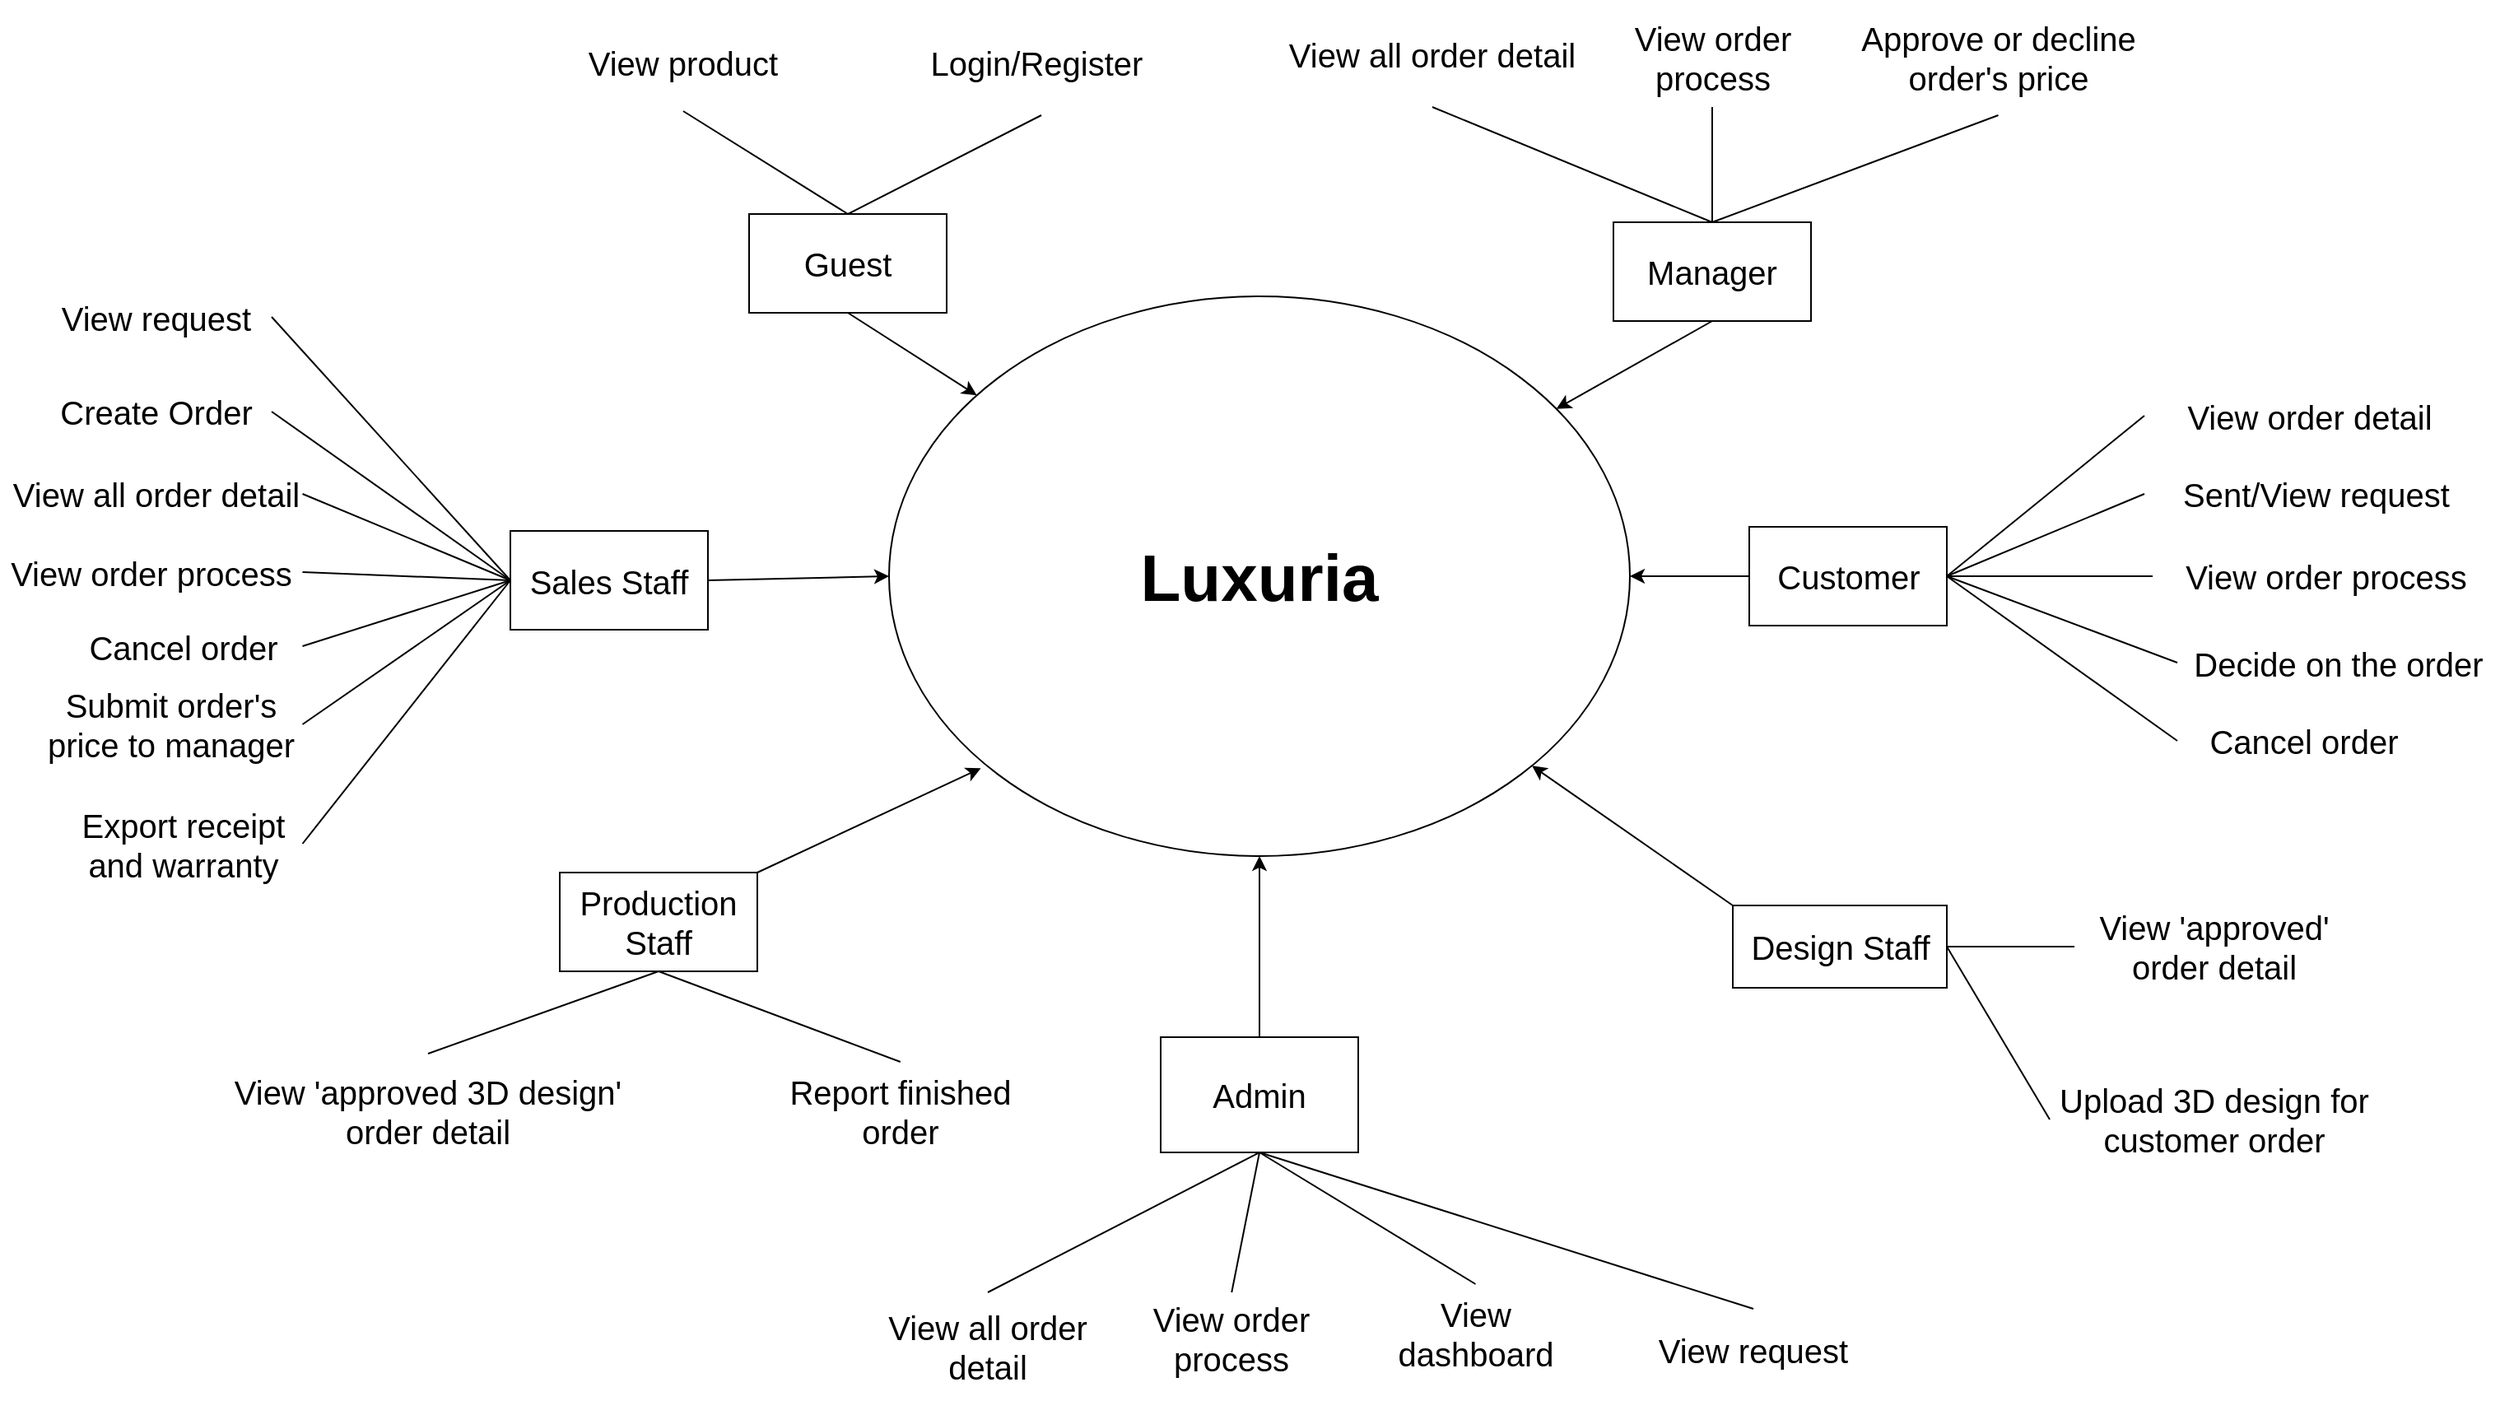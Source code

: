 <mxfile version="24.4.10" type="device">
  <diagram name="Page-1" id="oBiilxU2Ibz0apzXLQCy">
    <mxGraphModel dx="2018" dy="705" grid="1" gridSize="10" guides="1" tooltips="1" connect="1" arrows="1" fold="1" page="1" pageScale="1" pageWidth="850" pageHeight="1100" math="0" shadow="0">
      <root>
        <mxCell id="0" />
        <mxCell id="1" parent="0" />
        <mxCell id="R0yaAyQkIgQiRJLiBUpS-1" value="&lt;b&gt;&lt;font style=&quot;font-size: 40px;&quot;&gt;Luxuria&lt;/font&gt;&lt;/b&gt;" style="ellipse;whiteSpace=wrap;html=1;" parent="1" vertex="1">
          <mxGeometry x="-50" y="290" width="450" height="340" as="geometry" />
        </mxCell>
        <mxCell id="R0yaAyQkIgQiRJLiBUpS-4" value="&lt;font style=&quot;font-size: 20px;&quot;&gt;Guest&lt;/font&gt;" style="rounded=0;whiteSpace=wrap;html=1;" parent="1" vertex="1">
          <mxGeometry x="-135" y="240" width="120" height="60" as="geometry" />
        </mxCell>
        <mxCell id="R0yaAyQkIgQiRJLiBUpS-6" value="&lt;font style=&quot;font-size: 20px;&quot;&gt;View product&lt;/font&gt;" style="text;html=1;align=center;verticalAlign=middle;whiteSpace=wrap;rounded=0;" parent="1" vertex="1">
          <mxGeometry x="-250" y="117.5" width="150" height="60" as="geometry" />
        </mxCell>
        <mxCell id="R0yaAyQkIgQiRJLiBUpS-10" value="&lt;font style=&quot;font-size: 20px;&quot;&gt;Login/Register&amp;nbsp;&lt;/font&gt;" style="text;html=1;align=center;verticalAlign=middle;whiteSpace=wrap;rounded=0;" parent="1" vertex="1">
          <mxGeometry x="-30" y="115" width="145" height="65" as="geometry" />
        </mxCell>
        <mxCell id="R0yaAyQkIgQiRJLiBUpS-13" value="&lt;font style=&quot;font-size: 20px;&quot;&gt;Customer&lt;/font&gt;" style="rounded=0;whiteSpace=wrap;html=1;" parent="1" vertex="1">
          <mxGeometry x="472.5" y="430" width="120" height="60" as="geometry" />
        </mxCell>
        <mxCell id="R0yaAyQkIgQiRJLiBUpS-14" value="&lt;font style=&quot;font-size: 20px;&quot;&gt;Sent/View request&lt;/font&gt;" style="text;html=1;align=center;verticalAlign=middle;whiteSpace=wrap;rounded=0;" parent="1" vertex="1">
          <mxGeometry x="712.5" y="387.5" width="207.5" height="45" as="geometry" />
        </mxCell>
        <mxCell id="R0yaAyQkIgQiRJLiBUpS-17" value="&lt;font style=&quot;font-size: 20px;&quot;&gt;View order detail&lt;/font&gt;" style="text;html=1;align=center;verticalAlign=middle;whiteSpace=wrap;rounded=0;" parent="1" vertex="1">
          <mxGeometry x="712.5" y="337.5" width="200" height="50" as="geometry" />
        </mxCell>
        <mxCell id="R0yaAyQkIgQiRJLiBUpS-18" value="&lt;font style=&quot;font-size: 20px;&quot;&gt;View order process&lt;/font&gt;" style="text;html=1;align=center;verticalAlign=middle;whiteSpace=wrap;rounded=0;" parent="1" vertex="1">
          <mxGeometry x="717.5" y="442.5" width="210" height="35" as="geometry" />
        </mxCell>
        <mxCell id="R0yaAyQkIgQiRJLiBUpS-19" value="&lt;font style=&quot;font-size: 20px;&quot;&gt;Decide on the order&lt;/font&gt;" style="text;html=1;align=center;verticalAlign=middle;whiteSpace=wrap;rounded=0;" parent="1" vertex="1">
          <mxGeometry x="732.5" y="490" width="195" height="45" as="geometry" />
        </mxCell>
        <mxCell id="R0yaAyQkIgQiRJLiBUpS-20" value="&lt;font style=&quot;font-size: 20px;&quot;&gt;Cancel order&lt;/font&gt;" style="text;html=1;align=center;verticalAlign=middle;whiteSpace=wrap;rounded=0;" parent="1" vertex="1">
          <mxGeometry x="732.5" y="541" width="152.5" height="38" as="geometry" />
        </mxCell>
        <mxCell id="R0yaAyQkIgQiRJLiBUpS-30" value="&lt;font style=&quot;font-size: 20px;&quot;&gt;Sales Staff&lt;/font&gt;" style="rounded=0;whiteSpace=wrap;html=1;" parent="1" vertex="1">
          <mxGeometry x="-280" y="432.5" width="120" height="60" as="geometry" />
        </mxCell>
        <mxCell id="R0yaAyQkIgQiRJLiBUpS-31" value="&lt;font style=&quot;font-size: 20px;&quot;&gt;View request&lt;/font&gt;" style="text;html=1;align=center;verticalAlign=middle;whiteSpace=wrap;rounded=0;" parent="1" vertex="1">
          <mxGeometry x="-565" y="277.5" width="140" height="50" as="geometry" />
        </mxCell>
        <mxCell id="R0yaAyQkIgQiRJLiBUpS-32" value="&lt;font style=&quot;font-size: 20px;&quot;&gt;Create&amp;nbsp;Order&lt;/font&gt;" style="text;html=1;align=center;verticalAlign=middle;whiteSpace=wrap;rounded=0;" parent="1" vertex="1">
          <mxGeometry x="-565" y="335" width="140" height="50" as="geometry" />
        </mxCell>
        <mxCell id="R0yaAyQkIgQiRJLiBUpS-33" value="&lt;font style=&quot;font-size: 20px;&quot;&gt;View all&amp;nbsp;order detail&lt;/font&gt;" style="text;html=1;align=center;verticalAlign=middle;whiteSpace=wrap;rounded=0;" parent="1" vertex="1">
          <mxGeometry x="-583.75" y="380" width="177.5" height="60" as="geometry" />
        </mxCell>
        <mxCell id="R0yaAyQkIgQiRJLiBUpS-38" value="&lt;font style=&quot;font-size: 20px;&quot;&gt;View order process&lt;/font&gt;" style="text;html=1;align=center;verticalAlign=middle;whiteSpace=wrap;rounded=0;" parent="1" vertex="1">
          <mxGeometry x="-590" y="432.5" width="183.75" height="50" as="geometry" />
        </mxCell>
        <mxCell id="R0yaAyQkIgQiRJLiBUpS-40" value="&lt;font style=&quot;font-size: 20px;&quot;&gt;Cancel order&lt;/font&gt;" style="text;html=1;align=center;verticalAlign=middle;whiteSpace=wrap;rounded=0;" parent="1" vertex="1">
          <mxGeometry x="-551.25" y="482.5" width="145" height="40" as="geometry" />
        </mxCell>
        <mxCell id="R0yaAyQkIgQiRJLiBUpS-41" value="&lt;font style=&quot;font-size: 20px;&quot;&gt;Submit order&#39;s price to manager&lt;/font&gt;" style="text;html=1;align=center;verticalAlign=middle;whiteSpace=wrap;rounded=0;" parent="1" vertex="1">
          <mxGeometry x="-566.25" y="522.5" width="160" height="55" as="geometry" />
        </mxCell>
        <mxCell id="R0yaAyQkIgQiRJLiBUpS-42" value="&lt;font style=&quot;font-size: 20px;&quot;&gt;Export receipt and warranty&lt;/font&gt;" style="text;html=1;align=center;verticalAlign=middle;whiteSpace=wrap;rounded=0;" parent="1" vertex="1">
          <mxGeometry x="-551.25" y="597.5" width="145" height="50" as="geometry" />
        </mxCell>
        <mxCell id="R0yaAyQkIgQiRJLiBUpS-56" value="&lt;font style=&quot;font-size: 20px;&quot;&gt;View all order detail&lt;/font&gt;" style="text;html=1;align=center;verticalAlign=middle;whiteSpace=wrap;rounded=0;" parent="1" vertex="1">
          <mxGeometry x="190" y="110" width="180" height="65" as="geometry" />
        </mxCell>
        <mxCell id="R0yaAyQkIgQiRJLiBUpS-58" value="&lt;font style=&quot;font-size: 20px;&quot;&gt;View order process&lt;/font&gt;" style="text;html=1;align=center;verticalAlign=middle;whiteSpace=wrap;rounded=0;" parent="1" vertex="1">
          <mxGeometry x="387.5" y="115" width="125" height="60" as="geometry" />
        </mxCell>
        <mxCell id="R0yaAyQkIgQiRJLiBUpS-59" value="&lt;font style=&quot;font-size: 20px;&quot;&gt;Approve or decline order&#39;s price&lt;/font&gt;" style="text;html=1;align=center;verticalAlign=middle;whiteSpace=wrap;rounded=0;" parent="1" vertex="1">
          <mxGeometry x="530" y="110" width="187.5" height="70" as="geometry" />
        </mxCell>
        <mxCell id="R0yaAyQkIgQiRJLiBUpS-60" style="edgeStyle=orthogonalEdgeStyle;rounded=0;orthogonalLoop=1;jettySize=auto;html=1;exitX=0.5;exitY=1;exitDx=0;exitDy=0;" parent="1" edge="1">
          <mxGeometry relative="1" as="geometry">
            <mxPoint x="-182.5" y="197.5" as="sourcePoint" />
            <mxPoint x="-182.5" y="197.5" as="targetPoint" />
          </mxGeometry>
        </mxCell>
        <mxCell id="R0yaAyQkIgQiRJLiBUpS-65" value="&lt;font style=&quot;font-size: 20px;&quot;&gt;Manager&lt;/font&gt;" style="rounded=0;whiteSpace=wrap;html=1;" parent="1" vertex="1">
          <mxGeometry x="390" y="245" width="120" height="60" as="geometry" />
        </mxCell>
        <mxCell id="R0yaAyQkIgQiRJLiBUpS-69" value="&lt;font style=&quot;font-size: 20px;&quot;&gt;Design Staff&lt;/font&gt;" style="rounded=0;whiteSpace=wrap;html=1;" parent="1" vertex="1">
          <mxGeometry x="462.5" y="660" width="130" height="50" as="geometry" />
        </mxCell>
        <mxCell id="R0yaAyQkIgQiRJLiBUpS-70" value="&lt;font style=&quot;font-size: 20px;&quot;&gt;View &#39;approved&#39; order detail&lt;/font&gt;" style="text;html=1;align=center;verticalAlign=middle;whiteSpace=wrap;rounded=0;" parent="1" vertex="1">
          <mxGeometry x="670" y="655" width="170" height="60" as="geometry" />
        </mxCell>
        <mxCell id="R0yaAyQkIgQiRJLiBUpS-71" value="&lt;font style=&quot;font-size: 20px;&quot;&gt;Upload 3D design for customer order&lt;/font&gt;" style="text;html=1;align=center;verticalAlign=middle;whiteSpace=wrap;rounded=0;" parent="1" vertex="1">
          <mxGeometry x="655" y="760" width="200" height="60" as="geometry" />
        </mxCell>
        <mxCell id="R0yaAyQkIgQiRJLiBUpS-74" value="&lt;font style=&quot;font-size: 20px;&quot;&gt;Production Staff&lt;/font&gt;" style="rounded=0;whiteSpace=wrap;html=1;" parent="1" vertex="1">
          <mxGeometry x="-250" y="640" width="120" height="60" as="geometry" />
        </mxCell>
        <mxCell id="R0yaAyQkIgQiRJLiBUpS-75" value="&lt;font style=&quot;font-size: 20px;&quot;&gt;View &#39;approved 3D design&#39; order detail&lt;/font&gt;" style="text;html=1;align=center;verticalAlign=middle;whiteSpace=wrap;rounded=0;" parent="1" vertex="1">
          <mxGeometry x="-460" y="750" width="260" height="70" as="geometry" />
        </mxCell>
        <mxCell id="R0yaAyQkIgQiRJLiBUpS-77" value="&lt;font style=&quot;font-size: 20px;&quot;&gt;Report finished order&lt;/font&gt;" style="text;html=1;align=center;verticalAlign=middle;whiteSpace=wrap;rounded=0;" parent="1" vertex="1">
          <mxGeometry x="-130" y="755" width="173.75" height="60" as="geometry" />
        </mxCell>
        <mxCell id="R0yaAyQkIgQiRJLiBUpS-80" value="&lt;font style=&quot;font-size: 20px;&quot;&gt;Admin&lt;/font&gt;" style="rounded=0;whiteSpace=wrap;html=1;" parent="1" vertex="1">
          <mxGeometry x="115" y="740" width="120" height="70" as="geometry" />
        </mxCell>
        <mxCell id="R0yaAyQkIgQiRJLiBUpS-81" value="&lt;font style=&quot;font-size: 20px;&quot;&gt;View all order detail&lt;/font&gt;" style="text;html=1;align=center;verticalAlign=middle;whiteSpace=wrap;rounded=0;" parent="1" vertex="1">
          <mxGeometry x="-70" y="895" width="160" height="65" as="geometry" />
        </mxCell>
        <mxCell id="R0yaAyQkIgQiRJLiBUpS-83" value="&lt;font style=&quot;font-size: 20px;&quot;&gt;View order process&lt;/font&gt;" style="text;html=1;align=center;verticalAlign=middle;whiteSpace=wrap;rounded=0;" parent="1" vertex="1">
          <mxGeometry x="90" y="895" width="136.25" height="55" as="geometry" />
        </mxCell>
        <mxCell id="R0yaAyQkIgQiRJLiBUpS-85" value="&lt;font style=&quot;font-size: 20px;&quot;&gt;View dashboard&lt;/font&gt;" style="text;html=1;align=center;verticalAlign=middle;whiteSpace=wrap;rounded=0;" parent="1" vertex="1">
          <mxGeometry x="235" y="890" width="142.5" height="60" as="geometry" />
        </mxCell>
        <mxCell id="_u0D6Ztj07QtTN1b-ekL-14" value="" style="endArrow=none;html=1;rounded=0;entryX=0.5;entryY=0;entryDx=0;entryDy=0;exitX=0.5;exitY=1;exitDx=0;exitDy=0;" parent="1" source="R0yaAyQkIgQiRJLiBUpS-80" target="R0yaAyQkIgQiRJLiBUpS-81" edge="1">
          <mxGeometry width="50" height="50" relative="1" as="geometry">
            <mxPoint x="180" y="1045" as="sourcePoint" />
            <mxPoint x="60" y="980" as="targetPoint" />
          </mxGeometry>
        </mxCell>
        <mxCell id="_u0D6Ztj07QtTN1b-ekL-88" style="edgeStyle=orthogonalEdgeStyle;rounded=0;orthogonalLoop=1;jettySize=auto;html=1;exitX=0.5;exitY=1;exitDx=0;exitDy=0;" parent="1" source="R0yaAyQkIgQiRJLiBUpS-65" target="R0yaAyQkIgQiRJLiBUpS-65" edge="1">
          <mxGeometry relative="1" as="geometry" />
        </mxCell>
        <mxCell id="RbELbqOotKgwu4xD1EX0-3" value="" style="endArrow=none;html=1;rounded=0;entryX=0;entryY=0.5;entryDx=0;entryDy=0;exitX=1;exitY=0.5;exitDx=0;exitDy=0;" parent="1" source="R0yaAyQkIgQiRJLiBUpS-38" target="R0yaAyQkIgQiRJLiBUpS-30" edge="1">
          <mxGeometry width="50" height="50" relative="1" as="geometry">
            <mxPoint x="-417.5" y="515" as="sourcePoint" />
            <mxPoint x="-367.5" y="465" as="targetPoint" />
          </mxGeometry>
        </mxCell>
        <mxCell id="RbELbqOotKgwu4xD1EX0-4" value="" style="endArrow=none;html=1;rounded=0;entryX=0;entryY=0.5;entryDx=0;entryDy=0;exitX=1;exitY=0.5;exitDx=0;exitDy=0;" parent="1" source="R0yaAyQkIgQiRJLiBUpS-40" target="R0yaAyQkIgQiRJLiBUpS-30" edge="1">
          <mxGeometry width="50" height="50" relative="1" as="geometry">
            <mxPoint x="-417.5" y="515" as="sourcePoint" />
            <mxPoint x="-367.5" y="465" as="targetPoint" />
          </mxGeometry>
        </mxCell>
        <mxCell id="RbELbqOotKgwu4xD1EX0-5" value="" style="endArrow=none;html=1;rounded=0;entryX=0;entryY=0.5;entryDx=0;entryDy=0;exitX=1;exitY=0.5;exitDx=0;exitDy=0;" parent="1" source="R0yaAyQkIgQiRJLiBUpS-41" target="R0yaAyQkIgQiRJLiBUpS-30" edge="1">
          <mxGeometry width="50" height="50" relative="1" as="geometry">
            <mxPoint x="-417.5" y="515" as="sourcePoint" />
            <mxPoint x="-367.5" y="465" as="targetPoint" />
          </mxGeometry>
        </mxCell>
        <mxCell id="RbELbqOotKgwu4xD1EX0-6" value="" style="endArrow=none;html=1;rounded=0;entryX=0;entryY=0.5;entryDx=0;entryDy=0;exitX=1;exitY=0.5;exitDx=0;exitDy=0;" parent="1" source="R0yaAyQkIgQiRJLiBUpS-42" target="R0yaAyQkIgQiRJLiBUpS-30" edge="1">
          <mxGeometry width="50" height="50" relative="1" as="geometry">
            <mxPoint x="-417.5" y="515" as="sourcePoint" />
            <mxPoint x="-367.5" y="465" as="targetPoint" />
          </mxGeometry>
        </mxCell>
        <mxCell id="RbELbqOotKgwu4xD1EX0-7" value="" style="endArrow=none;html=1;rounded=0;exitX=0;exitY=0.5;exitDx=0;exitDy=0;entryX=1;entryY=0.5;entryDx=0;entryDy=0;" parent="1" source="R0yaAyQkIgQiRJLiBUpS-30" target="R0yaAyQkIgQiRJLiBUpS-33" edge="1">
          <mxGeometry width="50" height="50" relative="1" as="geometry">
            <mxPoint x="-347.5" y="475" as="sourcePoint" />
            <mxPoint x="-297.5" y="425" as="targetPoint" />
          </mxGeometry>
        </mxCell>
        <mxCell id="RbELbqOotKgwu4xD1EX0-8" value="" style="endArrow=none;html=1;rounded=0;exitX=0;exitY=0.5;exitDx=0;exitDy=0;entryX=1;entryY=0.5;entryDx=0;entryDy=0;" parent="1" source="R0yaAyQkIgQiRJLiBUpS-30" target="R0yaAyQkIgQiRJLiBUpS-32" edge="1">
          <mxGeometry width="50" height="50" relative="1" as="geometry">
            <mxPoint x="-347.5" y="475" as="sourcePoint" />
            <mxPoint x="-297.5" y="425" as="targetPoint" />
          </mxGeometry>
        </mxCell>
        <mxCell id="RbELbqOotKgwu4xD1EX0-9" value="" style="endArrow=none;html=1;rounded=0;exitX=0;exitY=0.5;exitDx=0;exitDy=0;entryX=1;entryY=0.5;entryDx=0;entryDy=0;" parent="1" source="R0yaAyQkIgQiRJLiBUpS-30" target="R0yaAyQkIgQiRJLiBUpS-31" edge="1">
          <mxGeometry width="50" height="50" relative="1" as="geometry">
            <mxPoint x="-347.5" y="475" as="sourcePoint" />
            <mxPoint x="-297.5" y="425" as="targetPoint" />
          </mxGeometry>
        </mxCell>
        <mxCell id="RbELbqOotKgwu4xD1EX0-13" value="" style="endArrow=classic;html=1;rounded=0;exitX=1;exitY=0.5;exitDx=0;exitDy=0;entryX=0;entryY=0.5;entryDx=0;entryDy=0;" parent="1" source="R0yaAyQkIgQiRJLiBUpS-30" target="R0yaAyQkIgQiRJLiBUpS-1" edge="1">
          <mxGeometry width="50" height="50" relative="1" as="geometry">
            <mxPoint x="-50" y="530" as="sourcePoint" />
            <mxPoint y="480" as="targetPoint" />
          </mxGeometry>
        </mxCell>
        <mxCell id="RbELbqOotKgwu4xD1EX0-14" value="" style="endArrow=none;html=1;rounded=0;exitX=0.5;exitY=0;exitDx=0;exitDy=0;entryX=0.5;entryY=1;entryDx=0;entryDy=0;" parent="1" source="R0yaAyQkIgQiRJLiBUpS-75" target="R0yaAyQkIgQiRJLiBUpS-74" edge="1">
          <mxGeometry width="50" height="50" relative="1" as="geometry">
            <mxPoint x="-190" y="720" as="sourcePoint" />
            <mxPoint x="-140" y="670" as="targetPoint" />
          </mxGeometry>
        </mxCell>
        <mxCell id="RbELbqOotKgwu4xD1EX0-16" value="" style="endArrow=none;html=1;rounded=0;entryX=0.5;entryY=1;entryDx=0;entryDy=0;exitX=0.5;exitY=0;exitDx=0;exitDy=0;" parent="1" source="R0yaAyQkIgQiRJLiBUpS-83" target="R0yaAyQkIgQiRJLiBUpS-80" edge="1">
          <mxGeometry width="50" height="50" relative="1" as="geometry">
            <mxPoint x="5" y="895" as="sourcePoint" />
            <mxPoint x="55" y="845" as="targetPoint" />
          </mxGeometry>
        </mxCell>
        <mxCell id="RbELbqOotKgwu4xD1EX0-17" value="" style="endArrow=none;html=1;rounded=0;entryX=0.5;entryY=0;entryDx=0;entryDy=0;exitX=0.5;exitY=1;exitDx=0;exitDy=0;" parent="1" source="R0yaAyQkIgQiRJLiBUpS-80" target="R0yaAyQkIgQiRJLiBUpS-85" edge="1">
          <mxGeometry width="50" height="50" relative="1" as="geometry">
            <mxPoint x="155" y="905" as="sourcePoint" />
            <mxPoint x="205" y="855" as="targetPoint" />
          </mxGeometry>
        </mxCell>
        <mxCell id="RbELbqOotKgwu4xD1EX0-20" value="" style="endArrow=none;html=1;rounded=0;exitX=1;exitY=0.5;exitDx=0;exitDy=0;entryX=0;entryY=0.5;entryDx=0;entryDy=0;" parent="1" source="R0yaAyQkIgQiRJLiBUpS-13" target="R0yaAyQkIgQiRJLiBUpS-17" edge="1">
          <mxGeometry width="50" height="50" relative="1" as="geometry">
            <mxPoint x="530" y="465" as="sourcePoint" />
            <mxPoint x="590" y="485" as="targetPoint" />
          </mxGeometry>
        </mxCell>
        <mxCell id="RbELbqOotKgwu4xD1EX0-21" value="" style="endArrow=none;html=1;rounded=0;entryX=0;entryY=0.5;entryDx=0;entryDy=0;exitX=1;exitY=0.5;exitDx=0;exitDy=0;" parent="1" source="R0yaAyQkIgQiRJLiBUpS-13" target="R0yaAyQkIgQiRJLiBUpS-14" edge="1">
          <mxGeometry width="50" height="50" relative="1" as="geometry">
            <mxPoint x="530" y="465" as="sourcePoint" />
            <mxPoint x="590" y="485" as="targetPoint" />
          </mxGeometry>
        </mxCell>
        <mxCell id="RbELbqOotKgwu4xD1EX0-22" value="" style="endArrow=none;html=1;rounded=0;entryX=0;entryY=0.5;entryDx=0;entryDy=0;exitX=1;exitY=0.5;exitDx=0;exitDy=0;" parent="1" source="R0yaAyQkIgQiRJLiBUpS-13" target="R0yaAyQkIgQiRJLiBUpS-18" edge="1">
          <mxGeometry width="50" height="50" relative="1" as="geometry">
            <mxPoint x="530" y="465" as="sourcePoint" />
            <mxPoint x="590" y="485" as="targetPoint" />
          </mxGeometry>
        </mxCell>
        <mxCell id="RbELbqOotKgwu4xD1EX0-23" value="" style="endArrow=none;html=1;rounded=0;entryX=0;entryY=0.5;entryDx=0;entryDy=0;exitX=1;exitY=0.5;exitDx=0;exitDy=0;" parent="1" source="R0yaAyQkIgQiRJLiBUpS-13" target="R0yaAyQkIgQiRJLiBUpS-19" edge="1">
          <mxGeometry width="50" height="50" relative="1" as="geometry">
            <mxPoint x="530" y="465" as="sourcePoint" />
            <mxPoint x="590" y="485" as="targetPoint" />
          </mxGeometry>
        </mxCell>
        <mxCell id="RbELbqOotKgwu4xD1EX0-24" value="" style="endArrow=none;html=1;rounded=0;exitX=1;exitY=0.5;exitDx=0;exitDy=0;entryX=0;entryY=0.5;entryDx=0;entryDy=0;" parent="1" source="R0yaAyQkIgQiRJLiBUpS-13" target="R0yaAyQkIgQiRJLiBUpS-20" edge="1">
          <mxGeometry width="50" height="50" relative="1" as="geometry">
            <mxPoint x="530" y="465" as="sourcePoint" />
            <mxPoint x="590" y="485" as="targetPoint" />
          </mxGeometry>
        </mxCell>
        <mxCell id="RbELbqOotKgwu4xD1EX0-25" value="" style="endArrow=classic;html=1;rounded=0;exitX=0;exitY=0.5;exitDx=0;exitDy=0;entryX=1;entryY=0.5;entryDx=0;entryDy=0;" parent="1" source="R0yaAyQkIgQiRJLiBUpS-13" target="R0yaAyQkIgQiRJLiBUpS-1" edge="1">
          <mxGeometry width="50" height="50" relative="1" as="geometry">
            <mxPoint x="410" y="450" as="sourcePoint" />
            <mxPoint x="460" y="400" as="targetPoint" />
          </mxGeometry>
        </mxCell>
        <mxCell id="RbELbqOotKgwu4xD1EX0-29" value="" style="endArrow=none;html=1;rounded=0;entryX=0;entryY=0.5;entryDx=0;entryDy=0;exitX=1;exitY=0.5;exitDx=0;exitDy=0;" parent="1" source="R0yaAyQkIgQiRJLiBUpS-69" target="R0yaAyQkIgQiRJLiBUpS-70" edge="1">
          <mxGeometry width="50" height="50" relative="1" as="geometry">
            <mxPoint x="482.5" y="610" as="sourcePoint" />
            <mxPoint x="532.5" y="560" as="targetPoint" />
          </mxGeometry>
        </mxCell>
        <mxCell id="RbELbqOotKgwu4xD1EX0-30" value="" style="endArrow=none;html=1;rounded=0;exitX=0;exitY=0.5;exitDx=0;exitDy=0;entryX=1;entryY=0.5;entryDx=0;entryDy=0;" parent="1" source="R0yaAyQkIgQiRJLiBUpS-71" target="R0yaAyQkIgQiRJLiBUpS-69" edge="1">
          <mxGeometry width="50" height="50" relative="1" as="geometry">
            <mxPoint x="412.5" y="630" as="sourcePoint" />
            <mxPoint x="462.5" y="580" as="targetPoint" />
          </mxGeometry>
        </mxCell>
        <mxCell id="RbELbqOotKgwu4xD1EX0-32" value="" style="endArrow=none;html=1;rounded=0;exitX=0.5;exitY=0;exitDx=0;exitDy=0;entryX=0.5;entryY=1;entryDx=0;entryDy=0;" parent="1" source="R0yaAyQkIgQiRJLiBUpS-77" target="R0yaAyQkIgQiRJLiBUpS-74" edge="1">
          <mxGeometry width="50" height="50" relative="1" as="geometry">
            <mxPoint x="-150" y="770" as="sourcePoint" />
            <mxPoint x="-100" y="720" as="targetPoint" />
          </mxGeometry>
        </mxCell>
        <mxCell id="RbELbqOotKgwu4xD1EX0-33" value="" style="endArrow=classic;html=1;rounded=0;exitX=1;exitY=0;exitDx=0;exitDy=0;entryX=0.124;entryY=0.843;entryDx=0;entryDy=0;entryPerimeter=0;" parent="1" source="R0yaAyQkIgQiRJLiBUpS-74" target="R0yaAyQkIgQiRJLiBUpS-1" edge="1">
          <mxGeometry width="50" height="50" relative="1" as="geometry">
            <mxPoint x="-140" y="760" as="sourcePoint" />
            <mxPoint x="-90" y="710" as="targetPoint" />
          </mxGeometry>
        </mxCell>
        <mxCell id="RbELbqOotKgwu4xD1EX0-35" value="" style="endArrow=classic;html=1;rounded=0;exitX=0.5;exitY=0;exitDx=0;exitDy=0;entryX=0.5;entryY=1;entryDx=0;entryDy=0;" parent="1" source="R0yaAyQkIgQiRJLiBUpS-80" target="R0yaAyQkIgQiRJLiBUpS-1" edge="1">
          <mxGeometry width="50" height="50" relative="1" as="geometry">
            <mxPoint x="190" y="750" as="sourcePoint" />
            <mxPoint x="240" y="700" as="targetPoint" />
          </mxGeometry>
        </mxCell>
        <mxCell id="RbELbqOotKgwu4xD1EX0-36" value="" style="endArrow=classic;html=1;rounded=0;exitX=0;exitY=0;exitDx=0;exitDy=0;" parent="1" source="R0yaAyQkIgQiRJLiBUpS-69" target="R0yaAyQkIgQiRJLiBUpS-1" edge="1">
          <mxGeometry width="50" height="50" relative="1" as="geometry">
            <mxPoint x="370" y="690" as="sourcePoint" />
            <mxPoint x="420" y="640" as="targetPoint" />
          </mxGeometry>
        </mxCell>
        <mxCell id="RbELbqOotKgwu4xD1EX0-39" value="" style="endArrow=classic;html=1;rounded=0;exitX=0.5;exitY=1;exitDx=0;exitDy=0;" parent="1" source="R0yaAyQkIgQiRJLiBUpS-65" target="R0yaAyQkIgQiRJLiBUpS-1" edge="1">
          <mxGeometry width="50" height="50" relative="1" as="geometry">
            <mxPoint x="260" y="230" as="sourcePoint" />
            <mxPoint x="310" y="180" as="targetPoint" />
          </mxGeometry>
        </mxCell>
        <mxCell id="RbELbqOotKgwu4xD1EX0-40" value="" style="endArrow=none;html=1;rounded=0;exitX=0.5;exitY=0;exitDx=0;exitDy=0;entryX=0.5;entryY=1;entryDx=0;entryDy=0;" parent="1" source="R0yaAyQkIgQiRJLiBUpS-65" target="R0yaAyQkIgQiRJLiBUpS-58" edge="1">
          <mxGeometry width="50" height="50" relative="1" as="geometry">
            <mxPoint x="380" y="150" as="sourcePoint" />
            <mxPoint x="430" y="100" as="targetPoint" />
          </mxGeometry>
        </mxCell>
        <mxCell id="RbELbqOotKgwu4xD1EX0-41" value="" style="endArrow=none;html=1;rounded=0;exitX=0.5;exitY=0;exitDx=0;exitDy=0;entryX=0.5;entryY=1;entryDx=0;entryDy=0;" parent="1" source="R0yaAyQkIgQiRJLiBUpS-65" target="R0yaAyQkIgQiRJLiBUpS-56" edge="1">
          <mxGeometry width="50" height="50" relative="1" as="geometry">
            <mxPoint x="380" y="170" as="sourcePoint" />
            <mxPoint x="430" y="120" as="targetPoint" />
          </mxGeometry>
        </mxCell>
        <mxCell id="RbELbqOotKgwu4xD1EX0-42" value="" style="endArrow=none;html=1;rounded=0;entryX=0.5;entryY=0;entryDx=0;entryDy=0;exitX=0.5;exitY=1;exitDx=0;exitDy=0;" parent="1" source="R0yaAyQkIgQiRJLiBUpS-59" target="R0yaAyQkIgQiRJLiBUpS-65" edge="1">
          <mxGeometry width="50" height="50" relative="1" as="geometry">
            <mxPoint x="380" y="170" as="sourcePoint" />
            <mxPoint x="430" y="120" as="targetPoint" />
          </mxGeometry>
        </mxCell>
        <mxCell id="RbELbqOotKgwu4xD1EX0-43" value="" style="endArrow=classic;html=1;rounded=0;exitX=0.5;exitY=1;exitDx=0;exitDy=0;" parent="1" source="R0yaAyQkIgQiRJLiBUpS-4" target="R0yaAyQkIgQiRJLiBUpS-1" edge="1">
          <mxGeometry width="50" height="50" relative="1" as="geometry">
            <mxPoint x="-70" y="290" as="sourcePoint" />
            <mxPoint x="-20" y="240" as="targetPoint" />
          </mxGeometry>
        </mxCell>
        <mxCell id="RbELbqOotKgwu4xD1EX0-44" value="" style="endArrow=none;html=1;rounded=0;exitX=0.5;exitY=0;exitDx=0;exitDy=0;entryX=0.5;entryY=1;entryDx=0;entryDy=0;" parent="1" source="R0yaAyQkIgQiRJLiBUpS-4" target="R0yaAyQkIgQiRJLiBUpS-6" edge="1">
          <mxGeometry width="50" height="50" relative="1" as="geometry">
            <mxPoint x="-100" y="280" as="sourcePoint" />
            <mxPoint x="-50" y="230" as="targetPoint" />
          </mxGeometry>
        </mxCell>
        <mxCell id="RbELbqOotKgwu4xD1EX0-45" value="" style="endArrow=none;html=1;rounded=0;exitX=0.5;exitY=0;exitDx=0;exitDy=0;entryX=0.5;entryY=1;entryDx=0;entryDy=0;" parent="1" source="R0yaAyQkIgQiRJLiBUpS-4" target="R0yaAyQkIgQiRJLiBUpS-10" edge="1">
          <mxGeometry width="50" height="50" relative="1" as="geometry">
            <mxPoint x="-110" y="270" as="sourcePoint" />
            <mxPoint x="-60" y="220" as="targetPoint" />
          </mxGeometry>
        </mxCell>
        <mxCell id="xF9sPIeKijyF2qx9yic--1" value="&lt;span style=&quot;font-size: 20px;&quot;&gt;View request&lt;/span&gt;" style="text;html=1;align=center;verticalAlign=middle;whiteSpace=wrap;rounded=0;" vertex="1" parent="1">
          <mxGeometry x="370" y="905" width="210" height="50" as="geometry" />
        </mxCell>
        <mxCell id="xF9sPIeKijyF2qx9yic--2" style="edgeStyle=orthogonalEdgeStyle;rounded=0;orthogonalLoop=1;jettySize=auto;html=1;exitX=0.5;exitY=1;exitDx=0;exitDy=0;" edge="1" parent="1" source="R0yaAyQkIgQiRJLiBUpS-81" target="R0yaAyQkIgQiRJLiBUpS-81">
          <mxGeometry relative="1" as="geometry" />
        </mxCell>
        <mxCell id="xF9sPIeKijyF2qx9yic--3" value="" style="endArrow=none;html=1;rounded=0;exitX=0.5;exitY=0;exitDx=0;exitDy=0;entryX=0.5;entryY=1;entryDx=0;entryDy=0;" edge="1" parent="1" source="xF9sPIeKijyF2qx9yic--1" target="R0yaAyQkIgQiRJLiBUpS-80">
          <mxGeometry width="50" height="50" relative="1" as="geometry">
            <mxPoint x="410" y="900" as="sourcePoint" />
            <mxPoint x="460" y="850" as="targetPoint" />
          </mxGeometry>
        </mxCell>
      </root>
    </mxGraphModel>
  </diagram>
</mxfile>
